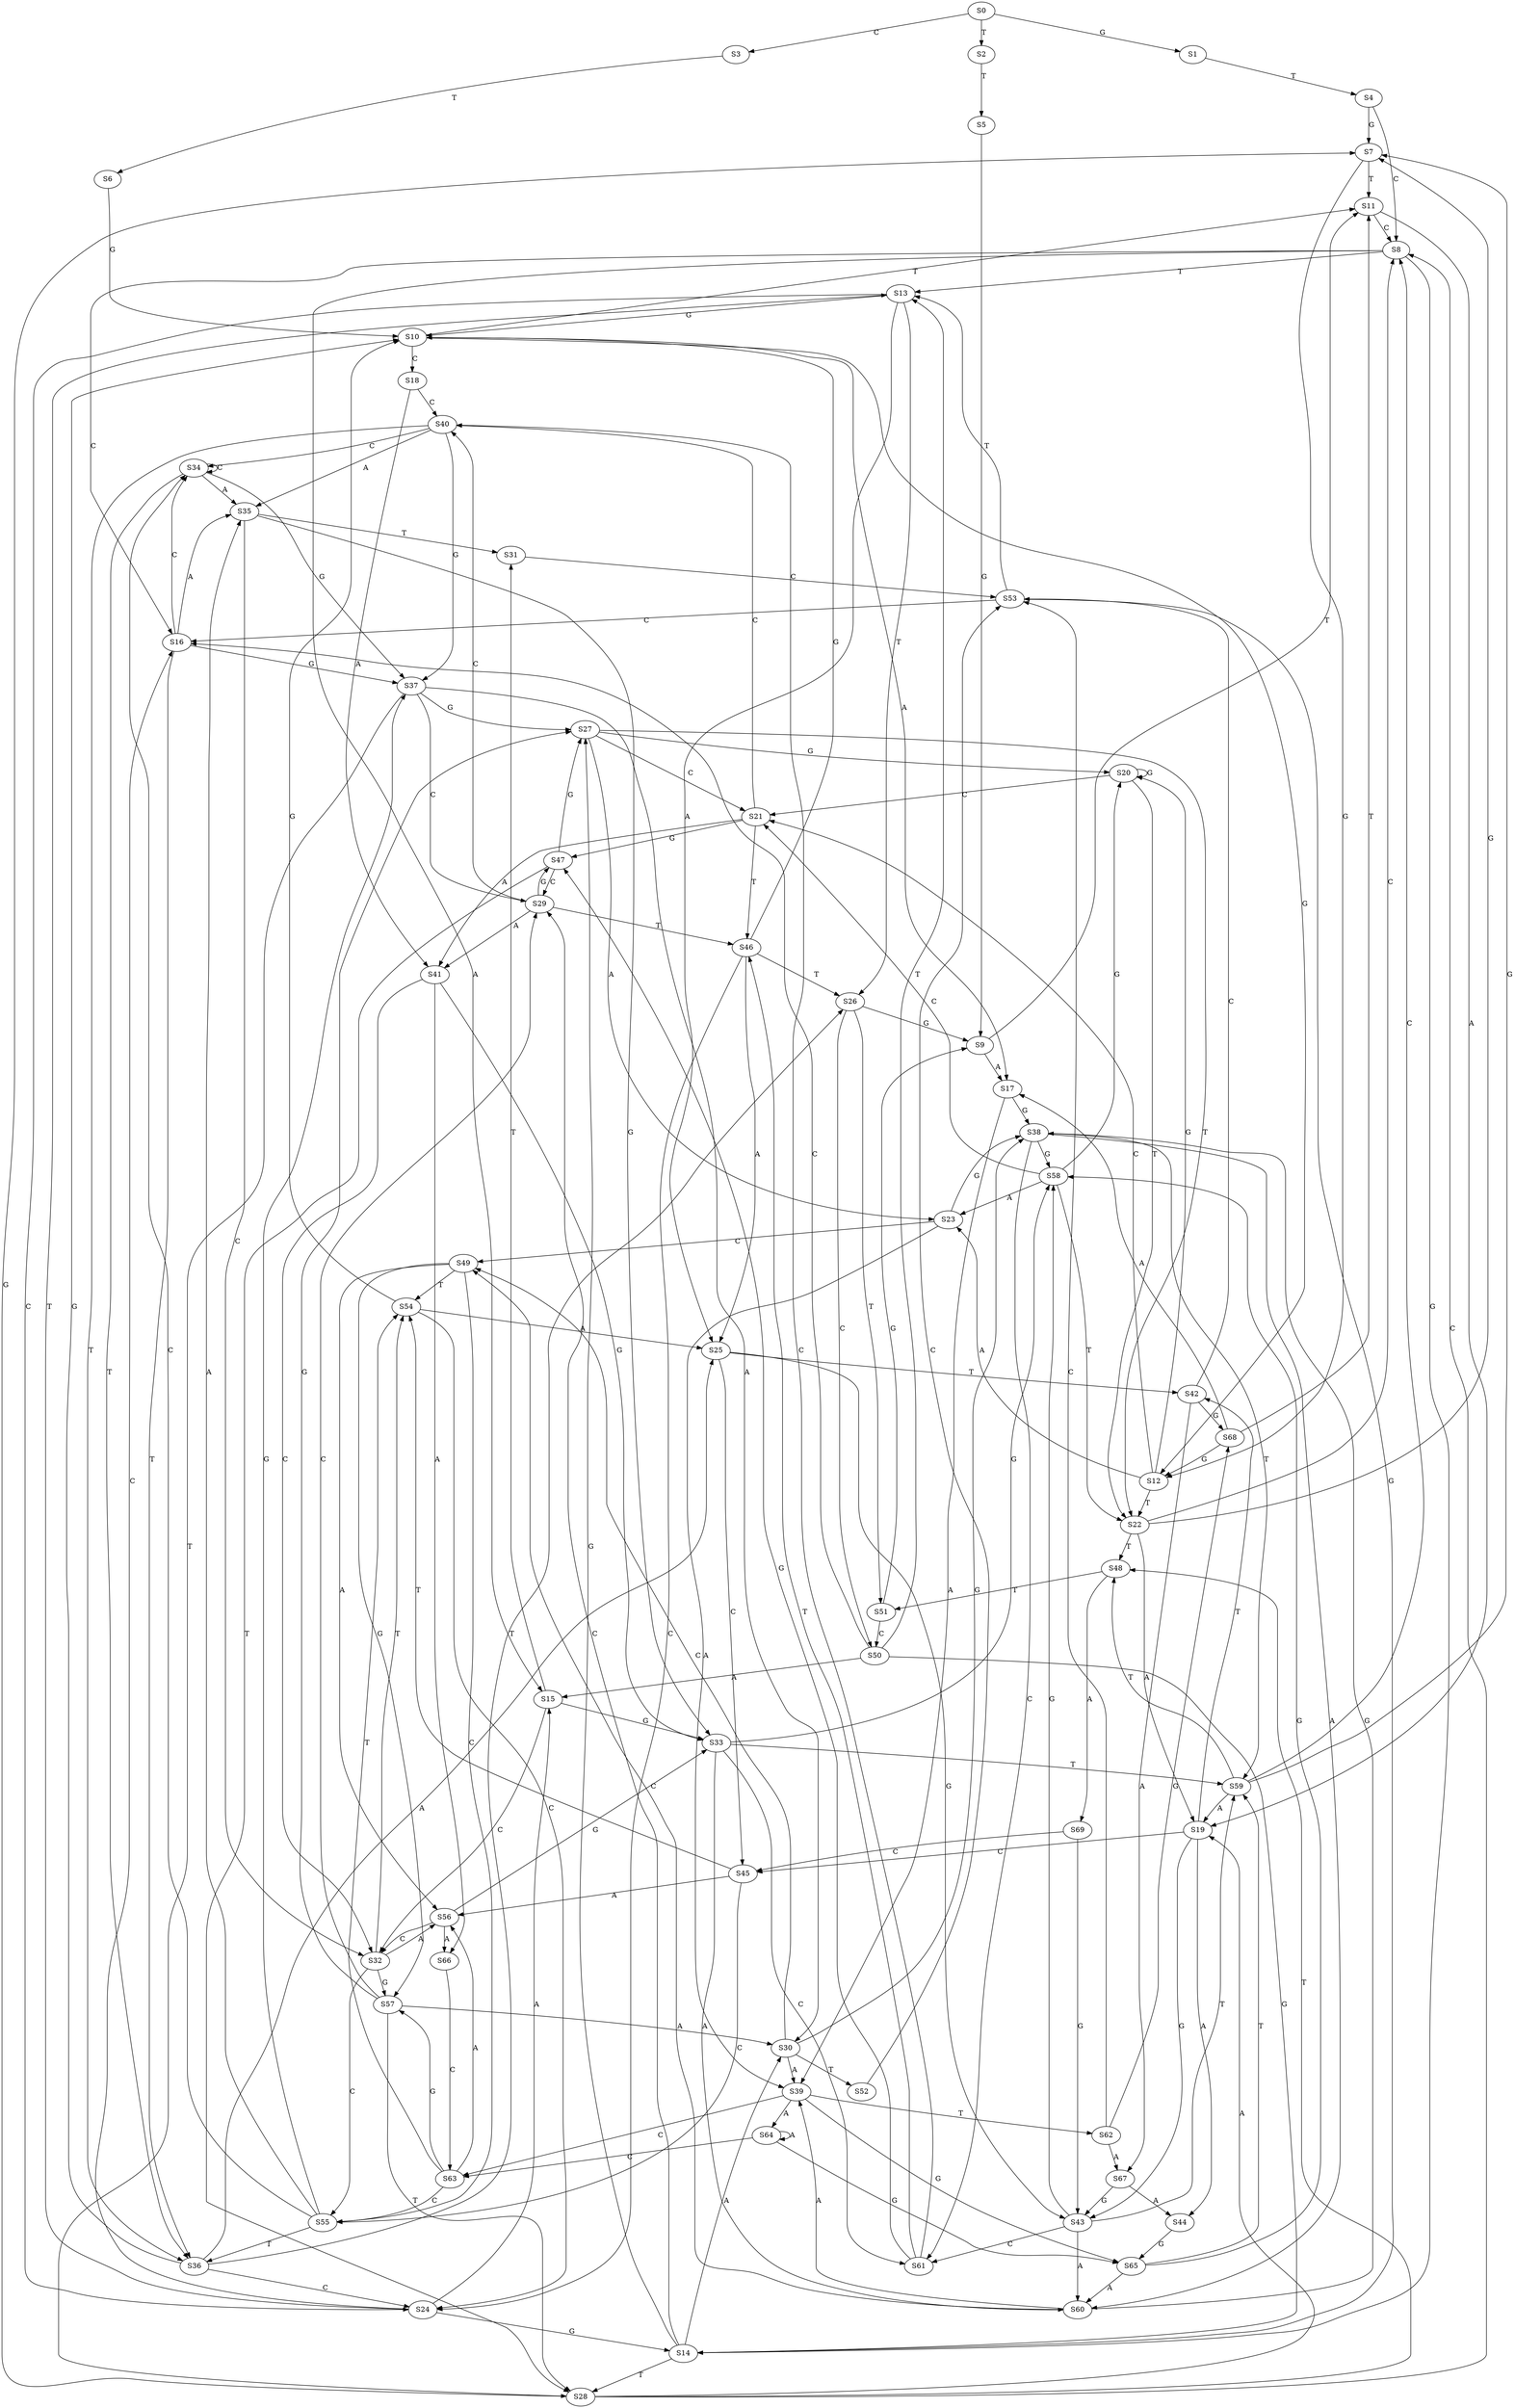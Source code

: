 strict digraph  {
	S0 -> S1 [ label = G ];
	S0 -> S2 [ label = T ];
	S0 -> S3 [ label = C ];
	S1 -> S4 [ label = T ];
	S2 -> S5 [ label = T ];
	S3 -> S6 [ label = T ];
	S4 -> S7 [ label = G ];
	S4 -> S8 [ label = C ];
	S5 -> S9 [ label = G ];
	S6 -> S10 [ label = G ];
	S7 -> S11 [ label = T ];
	S7 -> S12 [ label = G ];
	S8 -> S13 [ label = T ];
	S8 -> S14 [ label = G ];
	S8 -> S15 [ label = A ];
	S8 -> S16 [ label = C ];
	S9 -> S11 [ label = T ];
	S9 -> S17 [ label = A ];
	S10 -> S17 [ label = A ];
	S10 -> S18 [ label = C ];
	S10 -> S12 [ label = G ];
	S10 -> S11 [ label = T ];
	S11 -> S8 [ label = C ];
	S11 -> S19 [ label = A ];
	S12 -> S20 [ label = G ];
	S12 -> S21 [ label = C ];
	S12 -> S22 [ label = T ];
	S12 -> S23 [ label = A ];
	S13 -> S10 [ label = G ];
	S13 -> S24 [ label = C ];
	S13 -> S25 [ label = A ];
	S13 -> S26 [ label = T ];
	S14 -> S27 [ label = G ];
	S14 -> S28 [ label = T ];
	S14 -> S29 [ label = C ];
	S14 -> S30 [ label = A ];
	S15 -> S31 [ label = T ];
	S15 -> S32 [ label = C ];
	S15 -> S33 [ label = G ];
	S16 -> S34 [ label = C ];
	S16 -> S35 [ label = A ];
	S16 -> S36 [ label = T ];
	S16 -> S37 [ label = G ];
	S17 -> S38 [ label = G ];
	S17 -> S39 [ label = A ];
	S18 -> S40 [ label = C ];
	S18 -> S41 [ label = A ];
	S19 -> S42 [ label = T ];
	S19 -> S43 [ label = G ];
	S19 -> S44 [ label = A ];
	S19 -> S45 [ label = C ];
	S20 -> S22 [ label = T ];
	S20 -> S21 [ label = C ];
	S20 -> S20 [ label = G ];
	S21 -> S46 [ label = T ];
	S21 -> S40 [ label = C ];
	S21 -> S47 [ label = G ];
	S21 -> S41 [ label = A ];
	S22 -> S19 [ label = A ];
	S22 -> S8 [ label = C ];
	S22 -> S7 [ label = G ];
	S22 -> S48 [ label = T ];
	S23 -> S39 [ label = A ];
	S23 -> S49 [ label = C ];
	S23 -> S38 [ label = G ];
	S24 -> S13 [ label = T ];
	S24 -> S14 [ label = G ];
	S24 -> S16 [ label = C ];
	S24 -> S15 [ label = A ];
	S25 -> S43 [ label = G ];
	S25 -> S42 [ label = T ];
	S25 -> S45 [ label = C ];
	S26 -> S50 [ label = C ];
	S26 -> S9 [ label = G ];
	S26 -> S51 [ label = T ];
	S27 -> S23 [ label = A ];
	S27 -> S20 [ label = G ];
	S27 -> S21 [ label = C ];
	S27 -> S22 [ label = T ];
	S28 -> S8 [ label = C ];
	S28 -> S19 [ label = A ];
	S28 -> S7 [ label = G ];
	S28 -> S48 [ label = T ];
	S29 -> S47 [ label = G ];
	S29 -> S46 [ label = T ];
	S29 -> S40 [ label = C ];
	S29 -> S41 [ label = A ];
	S30 -> S39 [ label = A ];
	S30 -> S49 [ label = C ];
	S30 -> S38 [ label = G ];
	S30 -> S52 [ label = T ];
	S31 -> S53 [ label = C ];
	S32 -> S54 [ label = T ];
	S32 -> S55 [ label = C ];
	S32 -> S56 [ label = A ];
	S32 -> S57 [ label = G ];
	S33 -> S58 [ label = G ];
	S33 -> S59 [ label = T ];
	S33 -> S60 [ label = A ];
	S33 -> S61 [ label = C ];
	S34 -> S37 [ label = G ];
	S34 -> S34 [ label = C ];
	S34 -> S35 [ label = A ];
	S34 -> S36 [ label = T ];
	S35 -> S33 [ label = G ];
	S35 -> S31 [ label = T ];
	S35 -> S32 [ label = C ];
	S36 -> S10 [ label = G ];
	S36 -> S25 [ label = A ];
	S36 -> S24 [ label = C ];
	S36 -> S26 [ label = T ];
	S37 -> S30 [ label = A ];
	S37 -> S27 [ label = G ];
	S37 -> S28 [ label = T ];
	S37 -> S29 [ label = C ];
	S38 -> S59 [ label = T ];
	S38 -> S60 [ label = A ];
	S38 -> S58 [ label = G ];
	S38 -> S61 [ label = C ];
	S39 -> S62 [ label = T ];
	S39 -> S63 [ label = C ];
	S39 -> S64 [ label = A ];
	S39 -> S65 [ label = G ];
	S40 -> S37 [ label = G ];
	S40 -> S35 [ label = A ];
	S40 -> S36 [ label = T ];
	S40 -> S34 [ label = C ];
	S41 -> S33 [ label = G ];
	S41 -> S66 [ label = A ];
	S41 -> S32 [ label = C ];
	S42 -> S53 [ label = C ];
	S42 -> S67 [ label = A ];
	S42 -> S68 [ label = G ];
	S43 -> S59 [ label = T ];
	S43 -> S60 [ label = A ];
	S43 -> S61 [ label = C ];
	S43 -> S58 [ label = G ];
	S44 -> S65 [ label = G ];
	S45 -> S55 [ label = C ];
	S45 -> S54 [ label = T ];
	S45 -> S56 [ label = A ];
	S46 -> S25 [ label = A ];
	S46 -> S24 [ label = C ];
	S46 -> S26 [ label = T ];
	S46 -> S10 [ label = G ];
	S47 -> S27 [ label = G ];
	S47 -> S29 [ label = C ];
	S47 -> S28 [ label = T ];
	S48 -> S69 [ label = A ];
	S48 -> S51 [ label = T ];
	S49 -> S54 [ label = T ];
	S49 -> S57 [ label = G ];
	S49 -> S55 [ label = C ];
	S49 -> S56 [ label = A ];
	S50 -> S15 [ label = A ];
	S50 -> S13 [ label = T ];
	S50 -> S16 [ label = C ];
	S50 -> S14 [ label = G ];
	S51 -> S9 [ label = G ];
	S51 -> S50 [ label = C ];
	S52 -> S53 [ label = C ];
	S53 -> S16 [ label = C ];
	S53 -> S14 [ label = G ];
	S53 -> S13 [ label = T ];
	S54 -> S25 [ label = A ];
	S54 -> S24 [ label = C ];
	S54 -> S10 [ label = G ];
	S55 -> S34 [ label = C ];
	S55 -> S35 [ label = A ];
	S55 -> S36 [ label = T ];
	S55 -> S37 [ label = G ];
	S56 -> S33 [ label = G ];
	S56 -> S32 [ label = C ];
	S56 -> S66 [ label = A ];
	S57 -> S27 [ label = G ];
	S57 -> S30 [ label = A ];
	S57 -> S29 [ label = C ];
	S57 -> S28 [ label = T ];
	S58 -> S23 [ label = A ];
	S58 -> S20 [ label = G ];
	S58 -> S22 [ label = T ];
	S58 -> S21 [ label = C ];
	S59 -> S19 [ label = A ];
	S59 -> S8 [ label = C ];
	S59 -> S7 [ label = G ];
	S59 -> S48 [ label = T ];
	S60 -> S39 [ label = A ];
	S60 -> S49 [ label = C ];
	S60 -> S38 [ label = G ];
	S61 -> S40 [ label = C ];
	S61 -> S46 [ label = T ];
	S61 -> S47 [ label = G ];
	S62 -> S67 [ label = A ];
	S62 -> S53 [ label = C ];
	S62 -> S68 [ label = G ];
	S63 -> S56 [ label = A ];
	S63 -> S55 [ label = C ];
	S63 -> S57 [ label = G ];
	S63 -> S54 [ label = T ];
	S64 -> S65 [ label = G ];
	S64 -> S63 [ label = C ];
	S64 -> S64 [ label = A ];
	S65 -> S59 [ label = T ];
	S65 -> S60 [ label = A ];
	S65 -> S58 [ label = G ];
	S66 -> S63 [ label = C ];
	S67 -> S43 [ label = G ];
	S67 -> S44 [ label = A ];
	S68 -> S12 [ label = G ];
	S68 -> S17 [ label = A ];
	S68 -> S11 [ label = T ];
	S69 -> S45 [ label = C ];
	S69 -> S43 [ label = G ];
}
